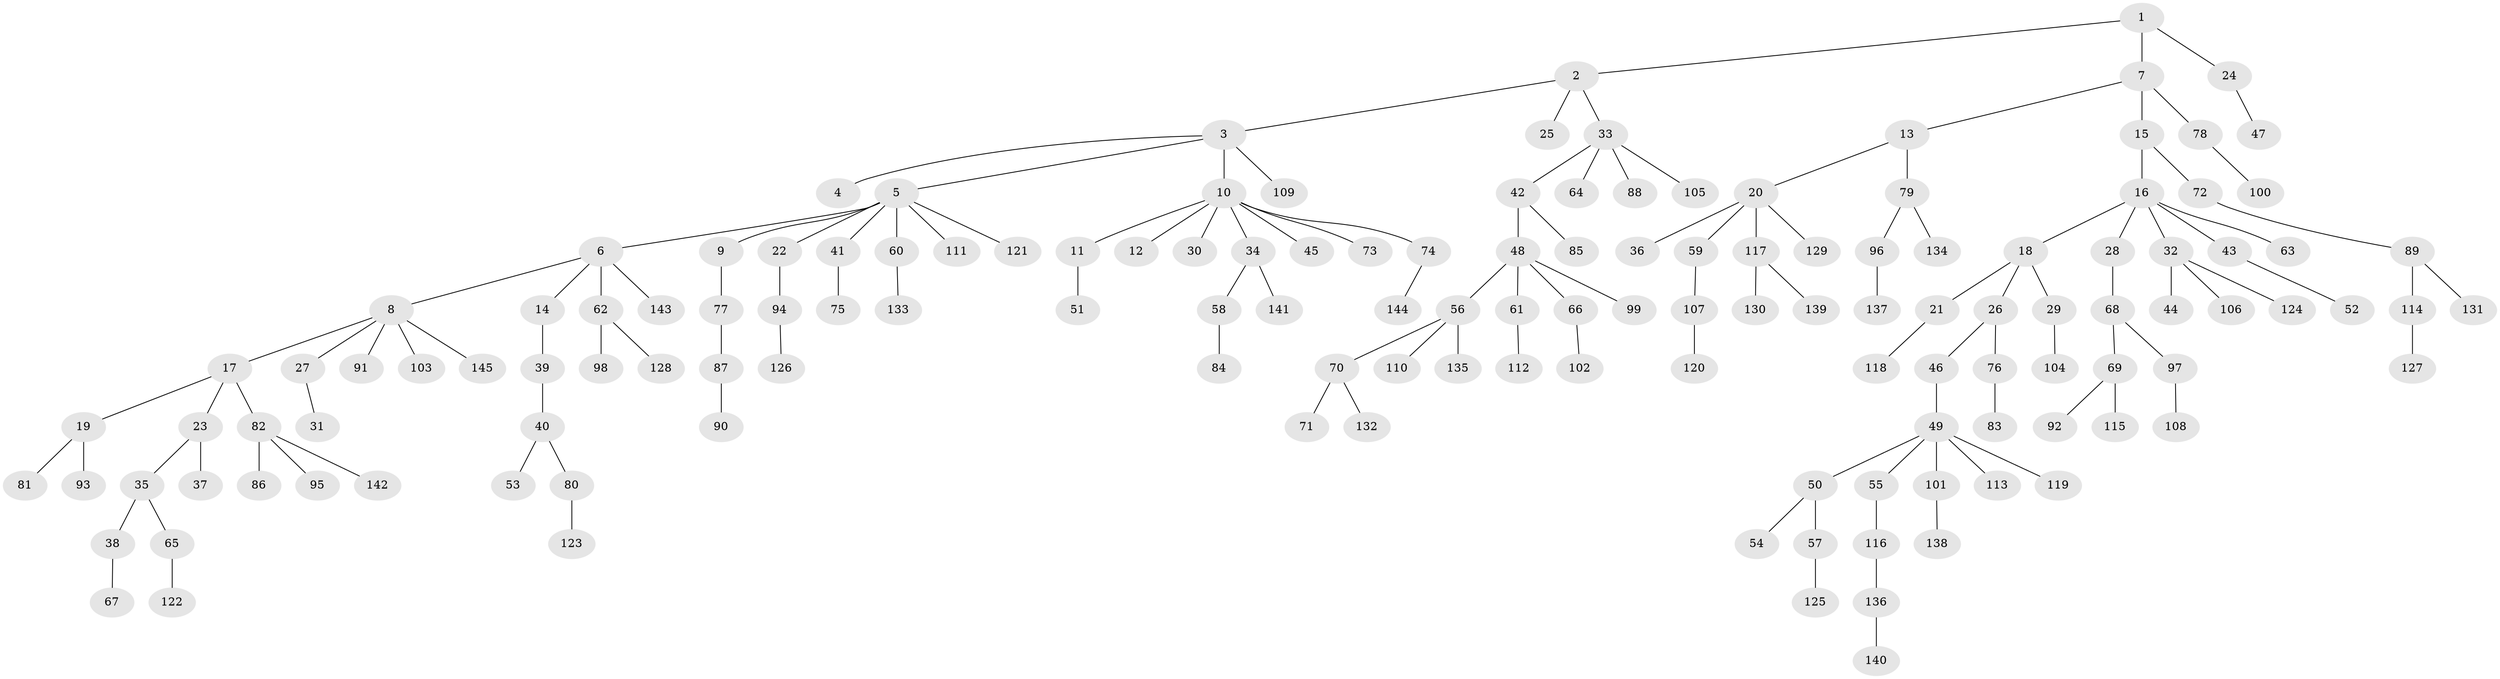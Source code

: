 // coarse degree distribution, {3: 0.1188118811881188, 4: 0.0594059405940594, 8: 0.009900990099009901, 6: 0.0297029702970297, 2: 0.18811881188118812, 9: 0.009900990099009901, 1: 0.5643564356435643, 5: 0.019801980198019802}
// Generated by graph-tools (version 1.1) at 2025/24/03/03/25 07:24:08]
// undirected, 145 vertices, 144 edges
graph export_dot {
graph [start="1"]
  node [color=gray90,style=filled];
  1;
  2;
  3;
  4;
  5;
  6;
  7;
  8;
  9;
  10;
  11;
  12;
  13;
  14;
  15;
  16;
  17;
  18;
  19;
  20;
  21;
  22;
  23;
  24;
  25;
  26;
  27;
  28;
  29;
  30;
  31;
  32;
  33;
  34;
  35;
  36;
  37;
  38;
  39;
  40;
  41;
  42;
  43;
  44;
  45;
  46;
  47;
  48;
  49;
  50;
  51;
  52;
  53;
  54;
  55;
  56;
  57;
  58;
  59;
  60;
  61;
  62;
  63;
  64;
  65;
  66;
  67;
  68;
  69;
  70;
  71;
  72;
  73;
  74;
  75;
  76;
  77;
  78;
  79;
  80;
  81;
  82;
  83;
  84;
  85;
  86;
  87;
  88;
  89;
  90;
  91;
  92;
  93;
  94;
  95;
  96;
  97;
  98;
  99;
  100;
  101;
  102;
  103;
  104;
  105;
  106;
  107;
  108;
  109;
  110;
  111;
  112;
  113;
  114;
  115;
  116;
  117;
  118;
  119;
  120;
  121;
  122;
  123;
  124;
  125;
  126;
  127;
  128;
  129;
  130;
  131;
  132;
  133;
  134;
  135;
  136;
  137;
  138;
  139;
  140;
  141;
  142;
  143;
  144;
  145;
  1 -- 2;
  1 -- 7;
  1 -- 24;
  2 -- 3;
  2 -- 25;
  2 -- 33;
  3 -- 4;
  3 -- 5;
  3 -- 10;
  3 -- 109;
  5 -- 6;
  5 -- 9;
  5 -- 22;
  5 -- 41;
  5 -- 60;
  5 -- 111;
  5 -- 121;
  6 -- 8;
  6 -- 14;
  6 -- 62;
  6 -- 143;
  7 -- 13;
  7 -- 15;
  7 -- 78;
  8 -- 17;
  8 -- 27;
  8 -- 91;
  8 -- 103;
  8 -- 145;
  9 -- 77;
  10 -- 11;
  10 -- 12;
  10 -- 30;
  10 -- 34;
  10 -- 45;
  10 -- 73;
  10 -- 74;
  11 -- 51;
  13 -- 20;
  13 -- 79;
  14 -- 39;
  15 -- 16;
  15 -- 72;
  16 -- 18;
  16 -- 28;
  16 -- 32;
  16 -- 43;
  16 -- 63;
  17 -- 19;
  17 -- 23;
  17 -- 82;
  18 -- 21;
  18 -- 26;
  18 -- 29;
  19 -- 81;
  19 -- 93;
  20 -- 36;
  20 -- 59;
  20 -- 117;
  20 -- 129;
  21 -- 118;
  22 -- 94;
  23 -- 35;
  23 -- 37;
  24 -- 47;
  26 -- 46;
  26 -- 76;
  27 -- 31;
  28 -- 68;
  29 -- 104;
  32 -- 44;
  32 -- 106;
  32 -- 124;
  33 -- 42;
  33 -- 64;
  33 -- 88;
  33 -- 105;
  34 -- 58;
  34 -- 141;
  35 -- 38;
  35 -- 65;
  38 -- 67;
  39 -- 40;
  40 -- 53;
  40 -- 80;
  41 -- 75;
  42 -- 48;
  42 -- 85;
  43 -- 52;
  46 -- 49;
  48 -- 56;
  48 -- 61;
  48 -- 66;
  48 -- 99;
  49 -- 50;
  49 -- 55;
  49 -- 101;
  49 -- 113;
  49 -- 119;
  50 -- 54;
  50 -- 57;
  55 -- 116;
  56 -- 70;
  56 -- 110;
  56 -- 135;
  57 -- 125;
  58 -- 84;
  59 -- 107;
  60 -- 133;
  61 -- 112;
  62 -- 98;
  62 -- 128;
  65 -- 122;
  66 -- 102;
  68 -- 69;
  68 -- 97;
  69 -- 92;
  69 -- 115;
  70 -- 71;
  70 -- 132;
  72 -- 89;
  74 -- 144;
  76 -- 83;
  77 -- 87;
  78 -- 100;
  79 -- 96;
  79 -- 134;
  80 -- 123;
  82 -- 86;
  82 -- 95;
  82 -- 142;
  87 -- 90;
  89 -- 114;
  89 -- 131;
  94 -- 126;
  96 -- 137;
  97 -- 108;
  101 -- 138;
  107 -- 120;
  114 -- 127;
  116 -- 136;
  117 -- 130;
  117 -- 139;
  136 -- 140;
}
